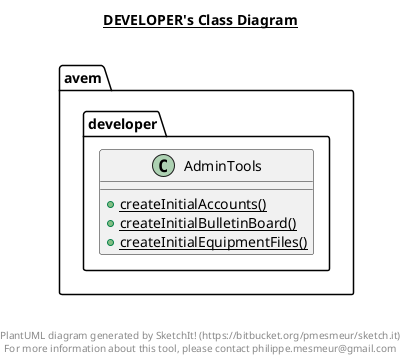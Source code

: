 @startuml

title __DEVELOPER's Class Diagram__\n

  namespace avem.developer {
    class avem.developer.AdminTools {
        {static} + createInitialAccounts()
        {static} + createInitialBulletinBoard()
        {static} + createInitialEquipmentFiles()
    }
  }
  



right footer


PlantUML diagram generated by SketchIt! (https://bitbucket.org/pmesmeur/sketch.it)
For more information about this tool, please contact philippe.mesmeur@gmail.com
endfooter

@enduml
